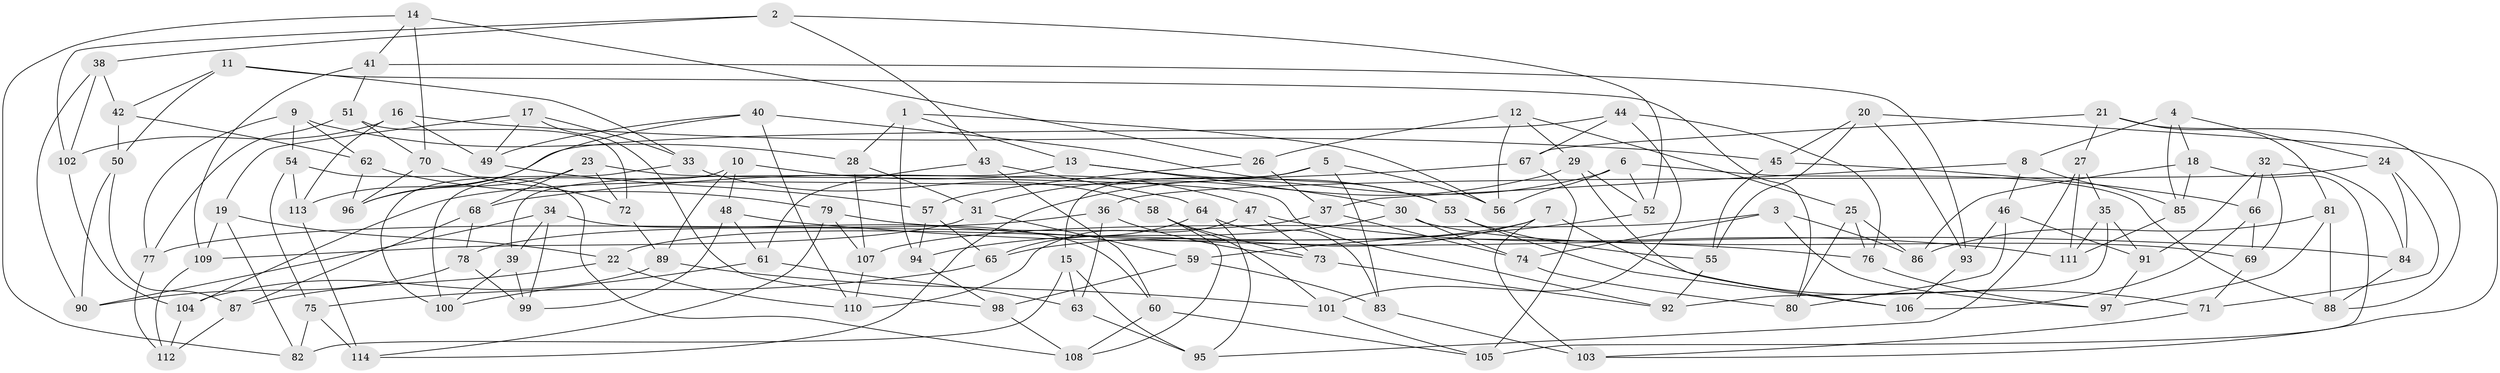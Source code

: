// coarse degree distribution, {7: 0.10869565217391304, 8: 0.13043478260869565, 10: 0.08695652173913043, 6: 0.08695652173913043, 4: 0.43478260869565216, 9: 0.021739130434782608, 3: 0.08695652173913043, 11: 0.021739130434782608, 5: 0.021739130434782608}
// Generated by graph-tools (version 1.1) at 2025/53/03/04/25 22:53:54]
// undirected, 114 vertices, 228 edges
graph export_dot {
  node [color=gray90,style=filled];
  1;
  2;
  3;
  4;
  5;
  6;
  7;
  8;
  9;
  10;
  11;
  12;
  13;
  14;
  15;
  16;
  17;
  18;
  19;
  20;
  21;
  22;
  23;
  24;
  25;
  26;
  27;
  28;
  29;
  30;
  31;
  32;
  33;
  34;
  35;
  36;
  37;
  38;
  39;
  40;
  41;
  42;
  43;
  44;
  45;
  46;
  47;
  48;
  49;
  50;
  51;
  52;
  53;
  54;
  55;
  56;
  57;
  58;
  59;
  60;
  61;
  62;
  63;
  64;
  65;
  66;
  67;
  68;
  69;
  70;
  71;
  72;
  73;
  74;
  75;
  76;
  77;
  78;
  79;
  80;
  81;
  82;
  83;
  84;
  85;
  86;
  87;
  88;
  89;
  90;
  91;
  92;
  93;
  94;
  95;
  96;
  97;
  98;
  99;
  100;
  101;
  102;
  103;
  104;
  105;
  106;
  107;
  108;
  109;
  110;
  111;
  112;
  113;
  114;
  1 -- 56;
  1 -- 28;
  1 -- 94;
  1 -- 13;
  2 -- 52;
  2 -- 102;
  2 -- 38;
  2 -- 43;
  3 -- 86;
  3 -- 74;
  3 -- 97;
  3 -- 107;
  4 -- 85;
  4 -- 24;
  4 -- 8;
  4 -- 18;
  5 -- 56;
  5 -- 83;
  5 -- 15;
  5 -- 104;
  6 -- 52;
  6 -- 56;
  6 -- 88;
  6 -- 114;
  7 -- 103;
  7 -- 65;
  7 -- 22;
  7 -- 71;
  8 -- 37;
  8 -- 85;
  8 -- 46;
  9 -- 28;
  9 -- 77;
  9 -- 62;
  9 -- 54;
  10 -- 48;
  10 -- 47;
  10 -- 100;
  10 -- 89;
  11 -- 50;
  11 -- 42;
  11 -- 33;
  11 -- 80;
  12 -- 29;
  12 -- 26;
  12 -- 25;
  12 -- 56;
  13 -- 30;
  13 -- 39;
  13 -- 53;
  14 -- 26;
  14 -- 41;
  14 -- 82;
  14 -- 70;
  15 -- 63;
  15 -- 82;
  15 -- 95;
  16 -- 49;
  16 -- 113;
  16 -- 102;
  16 -- 45;
  17 -- 19;
  17 -- 98;
  17 -- 49;
  17 -- 33;
  18 -- 85;
  18 -- 86;
  18 -- 105;
  19 -- 22;
  19 -- 82;
  19 -- 109;
  20 -- 103;
  20 -- 93;
  20 -- 45;
  20 -- 55;
  21 -- 88;
  21 -- 81;
  21 -- 67;
  21 -- 27;
  22 -- 110;
  22 -- 87;
  23 -- 96;
  23 -- 92;
  23 -- 72;
  23 -- 68;
  24 -- 84;
  24 -- 36;
  24 -- 71;
  25 -- 76;
  25 -- 86;
  25 -- 80;
  26 -- 37;
  26 -- 57;
  27 -- 95;
  27 -- 35;
  27 -- 111;
  28 -- 31;
  28 -- 107;
  29 -- 52;
  29 -- 106;
  29 -- 31;
  30 -- 94;
  30 -- 69;
  30 -- 74;
  31 -- 59;
  31 -- 109;
  32 -- 66;
  32 -- 84;
  32 -- 91;
  32 -- 69;
  33 -- 100;
  33 -- 58;
  34 -- 99;
  34 -- 90;
  34 -- 39;
  34 -- 60;
  35 -- 111;
  35 -- 92;
  35 -- 91;
  36 -- 77;
  36 -- 63;
  36 -- 73;
  37 -- 78;
  37 -- 74;
  38 -- 102;
  38 -- 42;
  38 -- 90;
  39 -- 99;
  39 -- 100;
  40 -- 49;
  40 -- 53;
  40 -- 96;
  40 -- 110;
  41 -- 93;
  41 -- 51;
  41 -- 109;
  42 -- 62;
  42 -- 50;
  43 -- 64;
  43 -- 61;
  43 -- 60;
  44 -- 76;
  44 -- 113;
  44 -- 67;
  44 -- 101;
  45 -- 55;
  45 -- 66;
  46 -- 93;
  46 -- 91;
  46 -- 80;
  47 -- 73;
  47 -- 111;
  47 -- 110;
  48 -- 76;
  48 -- 99;
  48 -- 61;
  49 -- 57;
  50 -- 87;
  50 -- 90;
  51 -- 70;
  51 -- 72;
  51 -- 77;
  52 -- 59;
  53 -- 106;
  53 -- 55;
  54 -- 75;
  54 -- 108;
  54 -- 113;
  55 -- 92;
  57 -- 94;
  57 -- 65;
  58 -- 101;
  58 -- 108;
  58 -- 73;
  59 -- 98;
  59 -- 83;
  60 -- 108;
  60 -- 105;
  61 -- 100;
  61 -- 63;
  62 -- 79;
  62 -- 96;
  63 -- 95;
  64 -- 95;
  64 -- 83;
  64 -- 65;
  65 -- 75;
  66 -- 106;
  66 -- 69;
  67 -- 68;
  67 -- 105;
  68 -- 87;
  68 -- 78;
  69 -- 71;
  70 -- 96;
  70 -- 72;
  71 -- 103;
  72 -- 89;
  73 -- 92;
  74 -- 80;
  75 -- 114;
  75 -- 82;
  76 -- 97;
  77 -- 112;
  78 -- 99;
  78 -- 90;
  79 -- 114;
  79 -- 107;
  79 -- 84;
  81 -- 97;
  81 -- 88;
  81 -- 86;
  83 -- 103;
  84 -- 88;
  85 -- 111;
  87 -- 112;
  89 -- 101;
  89 -- 104;
  91 -- 97;
  93 -- 106;
  94 -- 98;
  98 -- 108;
  101 -- 105;
  102 -- 104;
  104 -- 112;
  107 -- 110;
  109 -- 112;
  113 -- 114;
}
